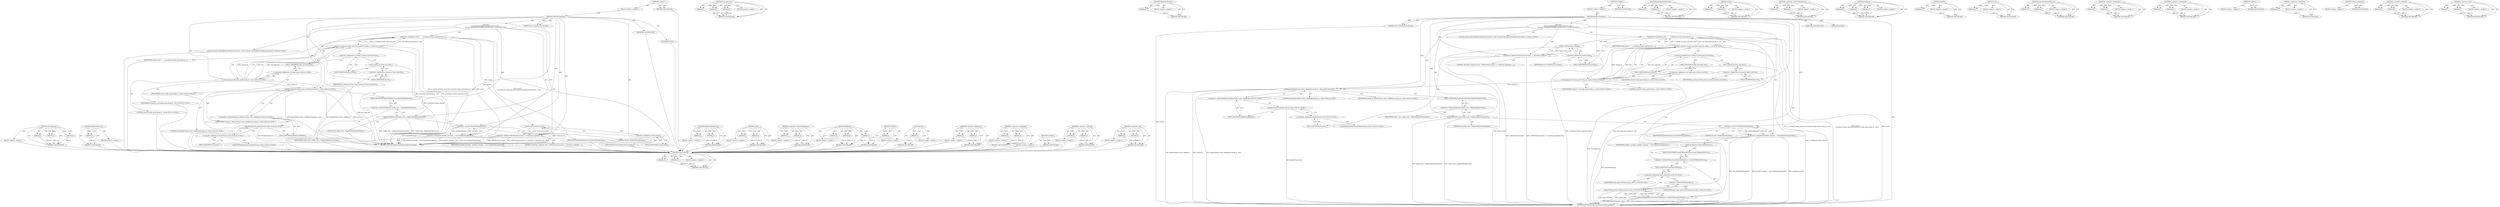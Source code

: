 digraph "&lt;operator&gt;.new" {
vulnerable_98 [label=<(METHOD,std.make_pair)>];
vulnerable_99 [label=<(PARAM,p1)>];
vulnerable_100 [label=<(PARAM,p2)>];
vulnerable_101 [label=<(PARAM,p3)>];
vulnerable_102 [label=<(BLOCK,&lt;empty&gt;,&lt;empty&gt;)>];
vulnerable_103 [label=<(METHOD_RETURN,ANY)>];
vulnerable_124 [label=<(METHOD,RenderThread.Get)>];
vulnerable_125 [label=<(PARAM,p1)>];
vulnerable_126 [label=<(BLOCK,&lt;empty&gt;,&lt;empty&gt;)>];
vulnerable_127 [label=<(METHOD_RETURN,ANY)>];
vulnerable_6 [label=<(METHOD,&lt;global&gt;)<SUB>1</SUB>>];
vulnerable_7 [label=<(BLOCK,&lt;empty&gt;,&lt;empty&gt;)<SUB>1</SUB>>];
vulnerable_8 [label=<(METHOD,RenderFrameImpl)<SUB>1</SUB>>];
vulnerable_9 [label=<(PARAM,const CreateParams&amp; params)<SUB>1</SUB>>];
vulnerable_10 [label="<(BLOCK,{
  std::pair&lt;RoutingIDFrameMap::iterator, bool...,{
  std::pair&lt;RoutingIDFrameMap::iterator, bool...)<SUB>40</SUB>>"];
vulnerable_11 [label="<(LOCAL,std.pair&lt;RoutingIDFrameMap.iterator,bool&gt; result: std.pair&lt;RoutingIDFrameMap.iterator,bool&gt;)<SUB>41</SUB>>"];
vulnerable_12 [label=<(&lt;operator&gt;.assignment,result =
      g_routing_id_frame_map.Get().ins...)<SUB>41</SUB>>];
vulnerable_13 [label=<(IDENTIFIER,result,result =
      g_routing_id_frame_map.Get().ins...)<SUB>41</SUB>>];
vulnerable_14 [label="<(insert,g_routing_id_frame_map.Get().insert(std::make_p...)<SUB>42</SUB>>"];
vulnerable_15 [label=<(&lt;operator&gt;.fieldAccess,g_routing_id_frame_map.Get().insert)<SUB>42</SUB>>];
vulnerable_16 [label=<(Get,g_routing_id_frame_map.Get())<SUB>42</SUB>>];
vulnerable_17 [label=<(&lt;operator&gt;.fieldAccess,g_routing_id_frame_map.Get)<SUB>42</SUB>>];
vulnerable_18 [label=<(IDENTIFIER,g_routing_id_frame_map,g_routing_id_frame_map.Get())<SUB>42</SUB>>];
vulnerable_19 [label=<(FIELD_IDENTIFIER,Get,Get)<SUB>42</SUB>>];
vulnerable_20 [label=<(FIELD_IDENTIFIER,insert,insert)<SUB>42</SUB>>];
vulnerable_21 [label="<(std.make_pair,std::make_pair(routing_id_, this))<SUB>42</SUB>>"];
vulnerable_22 [label="<(&lt;operator&gt;.fieldAccess,std::make_pair)<SUB>42</SUB>>"];
vulnerable_23 [label="<(IDENTIFIER,std,std::make_pair(routing_id_, this))<SUB>42</SUB>>"];
vulnerable_24 [label=<(FIELD_IDENTIFIER,make_pair,make_pair)<SUB>42</SUB>>];
vulnerable_25 [label="<(IDENTIFIER,routing_id_,std::make_pair(routing_id_, this))<SUB>42</SUB>>"];
vulnerable_26 [label="<(LITERAL,this,std::make_pair(routing_id_, this))<SUB>42</SUB>>"];
vulnerable_27 [label=<(&lt;operator&gt;.shiftLeft,CHECK(result.second) &lt;&lt; &quot;Inserting a duplicate ...)<SUB>43</SUB>>];
vulnerable_28 [label=<(CHECK,CHECK(result.second))<SUB>43</SUB>>];
vulnerable_29 [label=<(&lt;operator&gt;.fieldAccess,result.second)<SUB>43</SUB>>];
vulnerable_30 [label=<(IDENTIFIER,result,CHECK(result.second))<SUB>43</SUB>>];
vulnerable_31 [label=<(FIELD_IDENTIFIER,second,second)<SUB>43</SUB>>];
vulnerable_32 [label=<(LITERAL,&quot;Inserting a duplicate item.&quot;,CHECK(result.second) &lt;&lt; &quot;Inserting a duplicate ...)<SUB>43</SUB>>];
vulnerable_33 [label="<(AddRoute,RenderThread::Get()-&gt;AddRoute(routing_id_, this))<SUB>45</SUB>>"];
vulnerable_34 [label="<(&lt;operator&gt;.indirectFieldAccess,RenderThread::Get()-&gt;AddRoute)<SUB>45</SUB>>"];
vulnerable_35 [label="<(RenderThread.Get,RenderThread::Get())<SUB>45</SUB>>"];
vulnerable_36 [label="<(&lt;operator&gt;.fieldAccess,RenderThread::Get)<SUB>45</SUB>>"];
vulnerable_37 [label="<(IDENTIFIER,RenderThread,RenderThread::Get())<SUB>45</SUB>>"];
vulnerable_38 [label=<(FIELD_IDENTIFIER,Get,Get)<SUB>45</SUB>>];
vulnerable_39 [label=<(FIELD_IDENTIFIER,AddRoute,AddRoute)<SUB>45</SUB>>];
vulnerable_40 [label="<(IDENTIFIER,routing_id_,RenderThread::Get()-&gt;AddRoute(routing_id_, this))<SUB>45</SUB>>"];
vulnerable_41 [label="<(LITERAL,this,RenderThread::Get()-&gt;AddRoute(routing_id_, this))<SUB>45</SUB>>"];
vulnerable_42 [label=<(RegisterRenderFrame,render_view_-&gt;RegisterRenderFrame(this))<SUB>47</SUB>>];
vulnerable_43 [label=<(&lt;operator&gt;.indirectFieldAccess,render_view_-&gt;RegisterRenderFrame)<SUB>47</SUB>>];
vulnerable_44 [label=<(IDENTIFIER,render_view_,render_view_-&gt;RegisterRenderFrame(this))<SUB>47</SUB>>];
vulnerable_45 [label=<(FIELD_IDENTIFIER,RegisterRenderFrame,RegisterRenderFrame)<SUB>47</SUB>>];
vulnerable_46 [label=<(LITERAL,this,render_view_-&gt;RegisterRenderFrame(this))<SUB>47</SUB>>];
vulnerable_47 [label=<(&lt;operator&gt;.assignment,manifest_manager_ = new ManifestManager(this))<SUB>57</SUB>>];
vulnerable_48 [label=<(IDENTIFIER,manifest_manager_,manifest_manager_ = new ManifestManager(this))<SUB>57</SUB>>];
vulnerable_49 [label=<(&lt;operator&gt;.new,new ManifestManager(this))<SUB>57</SUB>>];
vulnerable_50 [label=<(IDENTIFIER,ManifestManager,new ManifestManager(this))<SUB>57</SUB>>];
vulnerable_51 [label=<(LITERAL,this,new ManifestManager(this))<SUB>57</SUB>>];
vulnerable_52 [label=<(MODIFIER,CONSTRUCTOR)>];
vulnerable_53 [label=<(MODIFIER,PUBLIC)>];
vulnerable_54 [label=<(METHOD_RETURN,RenderFrameImpl.RenderFrameImpl)<SUB>1</SUB>>];
vulnerable_56 [label=<(METHOD_RETURN,ANY)<SUB>1</SUB>>];
vulnerable_128 [label=<(METHOD,RegisterRenderFrame)>];
vulnerable_129 [label=<(PARAM,p1)>];
vulnerable_130 [label=<(PARAM,p2)>];
vulnerable_131 [label=<(BLOCK,&lt;empty&gt;,&lt;empty&gt;)>];
vulnerable_132 [label=<(METHOD_RETURN,ANY)>];
vulnerable_84 [label=<(METHOD,insert)>];
vulnerable_85 [label=<(PARAM,p1)>];
vulnerable_86 [label=<(PARAM,p2)>];
vulnerable_87 [label=<(BLOCK,&lt;empty&gt;,&lt;empty&gt;)>];
vulnerable_88 [label=<(METHOD_RETURN,ANY)>];
vulnerable_119 [label=<(METHOD,&lt;operator&gt;.indirectFieldAccess)>];
vulnerable_120 [label=<(PARAM,p1)>];
vulnerable_121 [label=<(PARAM,p2)>];
vulnerable_122 [label=<(BLOCK,&lt;empty&gt;,&lt;empty&gt;)>];
vulnerable_123 [label=<(METHOD_RETURN,ANY)>];
vulnerable_113 [label=<(METHOD,AddRoute)>];
vulnerable_114 [label=<(PARAM,p1)>];
vulnerable_115 [label=<(PARAM,p2)>];
vulnerable_116 [label=<(PARAM,p3)>];
vulnerable_117 [label=<(BLOCK,&lt;empty&gt;,&lt;empty&gt;)>];
vulnerable_118 [label=<(METHOD_RETURN,ANY)>];
vulnerable_109 [label=<(METHOD,CHECK)>];
vulnerable_110 [label=<(PARAM,p1)>];
vulnerable_111 [label=<(BLOCK,&lt;empty&gt;,&lt;empty&gt;)>];
vulnerable_112 [label=<(METHOD_RETURN,ANY)>];
vulnerable_94 [label=<(METHOD,Get)>];
vulnerable_95 [label=<(PARAM,p1)>];
vulnerable_96 [label=<(BLOCK,&lt;empty&gt;,&lt;empty&gt;)>];
vulnerable_97 [label=<(METHOD_RETURN,ANY)>];
vulnerable_89 [label=<(METHOD,&lt;operator&gt;.fieldAccess)>];
vulnerable_90 [label=<(PARAM,p1)>];
vulnerable_91 [label=<(PARAM,p2)>];
vulnerable_92 [label=<(BLOCK,&lt;empty&gt;,&lt;empty&gt;)>];
vulnerable_93 [label=<(METHOD_RETURN,ANY)>];
vulnerable_79 [label=<(METHOD,&lt;operator&gt;.assignment)>];
vulnerable_80 [label=<(PARAM,p1)>];
vulnerable_81 [label=<(PARAM,p2)>];
vulnerable_82 [label=<(BLOCK,&lt;empty&gt;,&lt;empty&gt;)>];
vulnerable_83 [label=<(METHOD_RETURN,ANY)>];
vulnerable_73 [label=<(METHOD,&lt;global&gt;)<SUB>1</SUB>>];
vulnerable_74 [label=<(BLOCK,&lt;empty&gt;,&lt;empty&gt;)>];
vulnerable_75 [label=<(METHOD_RETURN,ANY)>];
vulnerable_104 [label=<(METHOD,&lt;operator&gt;.shiftLeft)>];
vulnerable_105 [label=<(PARAM,p1)>];
vulnerable_106 [label=<(PARAM,p2)>];
vulnerable_107 [label=<(BLOCK,&lt;empty&gt;,&lt;empty&gt;)>];
vulnerable_108 [label=<(METHOD_RETURN,ANY)>];
vulnerable_133 [label=<(METHOD,&lt;operator&gt;.new)>];
vulnerable_134 [label=<(PARAM,p1)>];
vulnerable_135 [label=<(PARAM,p2)>];
vulnerable_136 [label=<(BLOCK,&lt;empty&gt;,&lt;empty&gt;)>];
vulnerable_137 [label=<(METHOD_RETURN,ANY)>];
fixed_156 [label=<(METHOD,mojo.GetProxy)>];
fixed_157 [label=<(PARAM,p1)>];
fixed_158 [label=<(PARAM,p2)>];
fixed_159 [label=<(BLOCK,&lt;empty&gt;,&lt;empty&gt;)>];
fixed_160 [label=<(METHOD_RETURN,ANY)>];
fixed_108 [label=<(METHOD,std.make_pair)>];
fixed_109 [label=<(PARAM,p1)>];
fixed_110 [label=<(PARAM,p2)>];
fixed_111 [label=<(PARAM,p3)>];
fixed_112 [label=<(BLOCK,&lt;empty&gt;,&lt;empty&gt;)>];
fixed_113 [label=<(METHOD_RETURN,ANY)>];
fixed_134 [label=<(METHOD,RenderThread.Get)>];
fixed_135 [label=<(PARAM,p1)>];
fixed_136 [label=<(BLOCK,&lt;empty&gt;,&lt;empty&gt;)>];
fixed_137 [label=<(METHOD_RETURN,ANY)>];
fixed_6 [label=<(METHOD,&lt;global&gt;)<SUB>1</SUB>>];
fixed_7 [label=<(BLOCK,&lt;empty&gt;,&lt;empty&gt;)<SUB>1</SUB>>];
fixed_8 [label=<(METHOD,RenderFrameImpl)<SUB>1</SUB>>];
fixed_9 [label=<(PARAM,const CreateParams&amp; params)<SUB>1</SUB>>];
fixed_10 [label="<(BLOCK,{
  std::pair&lt;RoutingIDFrameMap::iterator, bool...,{
  std::pair&lt;RoutingIDFrameMap::iterator, bool...)<SUB>40</SUB>>"];
fixed_11 [label="<(LOCAL,std.pair&lt;RoutingIDFrameMap.iterator,bool&gt; result: std.pair&lt;RoutingIDFrameMap.iterator,bool&gt;)<SUB>41</SUB>>"];
fixed_12 [label=<(&lt;operator&gt;.assignment,result =
      g_routing_id_frame_map.Get().ins...)<SUB>41</SUB>>];
fixed_13 [label=<(IDENTIFIER,result,result =
      g_routing_id_frame_map.Get().ins...)<SUB>41</SUB>>];
fixed_14 [label="<(insert,g_routing_id_frame_map.Get().insert(std::make_p...)<SUB>42</SUB>>"];
fixed_15 [label=<(&lt;operator&gt;.fieldAccess,g_routing_id_frame_map.Get().insert)<SUB>42</SUB>>];
fixed_16 [label=<(Get,g_routing_id_frame_map.Get())<SUB>42</SUB>>];
fixed_17 [label=<(&lt;operator&gt;.fieldAccess,g_routing_id_frame_map.Get)<SUB>42</SUB>>];
fixed_18 [label=<(IDENTIFIER,g_routing_id_frame_map,g_routing_id_frame_map.Get())<SUB>42</SUB>>];
fixed_19 [label=<(FIELD_IDENTIFIER,Get,Get)<SUB>42</SUB>>];
fixed_20 [label=<(FIELD_IDENTIFIER,insert,insert)<SUB>42</SUB>>];
fixed_21 [label="<(std.make_pair,std::make_pair(routing_id_, this))<SUB>42</SUB>>"];
fixed_22 [label="<(&lt;operator&gt;.fieldAccess,std::make_pair)<SUB>42</SUB>>"];
fixed_23 [label="<(IDENTIFIER,std,std::make_pair(routing_id_, this))<SUB>42</SUB>>"];
fixed_24 [label=<(FIELD_IDENTIFIER,make_pair,make_pair)<SUB>42</SUB>>];
fixed_25 [label="<(IDENTIFIER,routing_id_,std::make_pair(routing_id_, this))<SUB>42</SUB>>"];
fixed_26 [label="<(LITERAL,this,std::make_pair(routing_id_, this))<SUB>42</SUB>>"];
fixed_27 [label=<(&lt;operator&gt;.shiftLeft,CHECK(result.second) &lt;&lt; &quot;Inserting a duplicate ...)<SUB>43</SUB>>];
fixed_28 [label=<(CHECK,CHECK(result.second))<SUB>43</SUB>>];
fixed_29 [label=<(&lt;operator&gt;.fieldAccess,result.second)<SUB>43</SUB>>];
fixed_30 [label=<(IDENTIFIER,result,CHECK(result.second))<SUB>43</SUB>>];
fixed_31 [label=<(FIELD_IDENTIFIER,second,second)<SUB>43</SUB>>];
fixed_32 [label=<(LITERAL,&quot;Inserting a duplicate item.&quot;,CHECK(result.second) &lt;&lt; &quot;Inserting a duplicate ...)<SUB>43</SUB>>];
fixed_33 [label="<(AddRoute,RenderThread::Get()-&gt;AddRoute(routing_id_, this))<SUB>45</SUB>>"];
fixed_34 [label="<(&lt;operator&gt;.indirectFieldAccess,RenderThread::Get()-&gt;AddRoute)<SUB>45</SUB>>"];
fixed_35 [label="<(RenderThread.Get,RenderThread::Get())<SUB>45</SUB>>"];
fixed_36 [label="<(&lt;operator&gt;.fieldAccess,RenderThread::Get)<SUB>45</SUB>>"];
fixed_37 [label="<(IDENTIFIER,RenderThread,RenderThread::Get())<SUB>45</SUB>>"];
fixed_38 [label=<(FIELD_IDENTIFIER,Get,Get)<SUB>45</SUB>>];
fixed_39 [label=<(FIELD_IDENTIFIER,AddRoute,AddRoute)<SUB>45</SUB>>];
fixed_40 [label="<(IDENTIFIER,routing_id_,RenderThread::Get()-&gt;AddRoute(routing_id_, this))<SUB>45</SUB>>"];
fixed_41 [label="<(LITERAL,this,RenderThread::Get()-&gt;AddRoute(routing_id_, this))<SUB>45</SUB>>"];
fixed_42 [label=<(RegisterRenderFrame,render_view_-&gt;RegisterRenderFrame(this))<SUB>47</SUB>>];
fixed_43 [label=<(&lt;operator&gt;.indirectFieldAccess,render_view_-&gt;RegisterRenderFrame)<SUB>47</SUB>>];
fixed_44 [label=<(IDENTIFIER,render_view_,render_view_-&gt;RegisterRenderFrame(this))<SUB>47</SUB>>];
fixed_45 [label=<(FIELD_IDENTIFIER,RegisterRenderFrame,RegisterRenderFrame)<SUB>47</SUB>>];
fixed_46 [label=<(LITERAL,this,render_view_-&gt;RegisterRenderFrame(this))<SUB>47</SUB>>];
fixed_47 [label=<(&lt;operator&gt;.assignment,manifest_manager_ = new ManifestManager(this))<SUB>57</SUB>>];
fixed_48 [label=<(IDENTIFIER,manifest_manager_,manifest_manager_ = new ManifestManager(this))<SUB>57</SUB>>];
fixed_49 [label=<(&lt;operator&gt;.new,new ManifestManager(this))<SUB>57</SUB>>];
fixed_50 [label=<(IDENTIFIER,ManifestManager,new ManifestManager(this))<SUB>57</SUB>>];
fixed_51 [label=<(LITERAL,this,new ManifestManager(this))<SUB>57</SUB>>];
fixed_52 [label=<(ConnectToRemoteService,GetServiceRegistry()-&gt;ConnectToRemoteService(mo...)<SUB>59</SUB>>];
fixed_53 [label=<(&lt;operator&gt;.indirectFieldAccess,GetServiceRegistry()-&gt;ConnectToRemoteService)<SUB>59</SUB>>];
fixed_54 [label=<(GetServiceRegistry,GetServiceRegistry())<SUB>59</SUB>>];
fixed_55 [label=<(FIELD_IDENTIFIER,ConnectToRemoteService,ConnectToRemoteService)<SUB>59</SUB>>];
fixed_56 [label="<(mojo.GetProxy,mojo::GetProxy(&amp;mojo_shell_))<SUB>59</SUB>>"];
fixed_57 [label="<(&lt;operator&gt;.fieldAccess,mojo::GetProxy)<SUB>59</SUB>>"];
fixed_58 [label="<(IDENTIFIER,mojo,mojo::GetProxy(&amp;mojo_shell_))<SUB>59</SUB>>"];
fixed_59 [label=<(FIELD_IDENTIFIER,GetProxy,GetProxy)<SUB>59</SUB>>];
fixed_60 [label=<(&lt;operator&gt;.addressOf,&amp;mojo_shell_)<SUB>59</SUB>>];
fixed_61 [label="<(IDENTIFIER,mojo_shell_,mojo::GetProxy(&amp;mojo_shell_))<SUB>59</SUB>>"];
fixed_62 [label=<(MODIFIER,CONSTRUCTOR)>];
fixed_63 [label=<(MODIFIER,PUBLIC)>];
fixed_64 [label=<(METHOD_RETURN,RenderFrameImpl.RenderFrameImpl)<SUB>1</SUB>>];
fixed_66 [label=<(METHOD_RETURN,ANY)<SUB>1</SUB>>];
fixed_138 [label=<(METHOD,RegisterRenderFrame)>];
fixed_139 [label=<(PARAM,p1)>];
fixed_140 [label=<(PARAM,p2)>];
fixed_141 [label=<(BLOCK,&lt;empty&gt;,&lt;empty&gt;)>];
fixed_142 [label=<(METHOD_RETURN,ANY)>];
fixed_94 [label=<(METHOD,insert)>];
fixed_95 [label=<(PARAM,p1)>];
fixed_96 [label=<(PARAM,p2)>];
fixed_97 [label=<(BLOCK,&lt;empty&gt;,&lt;empty&gt;)>];
fixed_98 [label=<(METHOD_RETURN,ANY)>];
fixed_129 [label=<(METHOD,&lt;operator&gt;.indirectFieldAccess)>];
fixed_130 [label=<(PARAM,p1)>];
fixed_131 [label=<(PARAM,p2)>];
fixed_132 [label=<(BLOCK,&lt;empty&gt;,&lt;empty&gt;)>];
fixed_133 [label=<(METHOD_RETURN,ANY)>];
fixed_123 [label=<(METHOD,AddRoute)>];
fixed_124 [label=<(PARAM,p1)>];
fixed_125 [label=<(PARAM,p2)>];
fixed_126 [label=<(PARAM,p3)>];
fixed_127 [label=<(BLOCK,&lt;empty&gt;,&lt;empty&gt;)>];
fixed_128 [label=<(METHOD_RETURN,ANY)>];
fixed_119 [label=<(METHOD,CHECK)>];
fixed_120 [label=<(PARAM,p1)>];
fixed_121 [label=<(BLOCK,&lt;empty&gt;,&lt;empty&gt;)>];
fixed_122 [label=<(METHOD_RETURN,ANY)>];
fixed_104 [label=<(METHOD,Get)>];
fixed_105 [label=<(PARAM,p1)>];
fixed_106 [label=<(BLOCK,&lt;empty&gt;,&lt;empty&gt;)>];
fixed_107 [label=<(METHOD_RETURN,ANY)>];
fixed_148 [label=<(METHOD,ConnectToRemoteService)>];
fixed_149 [label=<(PARAM,p1)>];
fixed_150 [label=<(PARAM,p2)>];
fixed_151 [label=<(BLOCK,&lt;empty&gt;,&lt;empty&gt;)>];
fixed_152 [label=<(METHOD_RETURN,ANY)>];
fixed_99 [label=<(METHOD,&lt;operator&gt;.fieldAccess)>];
fixed_100 [label=<(PARAM,p1)>];
fixed_101 [label=<(PARAM,p2)>];
fixed_102 [label=<(BLOCK,&lt;empty&gt;,&lt;empty&gt;)>];
fixed_103 [label=<(METHOD_RETURN,ANY)>];
fixed_89 [label=<(METHOD,&lt;operator&gt;.assignment)>];
fixed_90 [label=<(PARAM,p1)>];
fixed_91 [label=<(PARAM,p2)>];
fixed_92 [label=<(BLOCK,&lt;empty&gt;,&lt;empty&gt;)>];
fixed_93 [label=<(METHOD_RETURN,ANY)>];
fixed_83 [label=<(METHOD,&lt;global&gt;)<SUB>1</SUB>>];
fixed_84 [label=<(BLOCK,&lt;empty&gt;,&lt;empty&gt;)>];
fixed_85 [label=<(METHOD_RETURN,ANY)>];
fixed_161 [label=<(METHOD,&lt;operator&gt;.addressOf)>];
fixed_162 [label=<(PARAM,p1)>];
fixed_163 [label=<(BLOCK,&lt;empty&gt;,&lt;empty&gt;)>];
fixed_164 [label=<(METHOD_RETURN,ANY)>];
fixed_153 [label=<(METHOD,GetServiceRegistry)>];
fixed_154 [label=<(BLOCK,&lt;empty&gt;,&lt;empty&gt;)>];
fixed_155 [label=<(METHOD_RETURN,ANY)>];
fixed_114 [label=<(METHOD,&lt;operator&gt;.shiftLeft)>];
fixed_115 [label=<(PARAM,p1)>];
fixed_116 [label=<(PARAM,p2)>];
fixed_117 [label=<(BLOCK,&lt;empty&gt;,&lt;empty&gt;)>];
fixed_118 [label=<(METHOD_RETURN,ANY)>];
fixed_143 [label=<(METHOD,&lt;operator&gt;.new)>];
fixed_144 [label=<(PARAM,p1)>];
fixed_145 [label=<(PARAM,p2)>];
fixed_146 [label=<(BLOCK,&lt;empty&gt;,&lt;empty&gt;)>];
fixed_147 [label=<(METHOD_RETURN,ANY)>];
vulnerable_98 -> vulnerable_99  [key=0, label="AST: "];
vulnerable_98 -> vulnerable_99  [key=1, label="DDG: "];
vulnerable_98 -> vulnerable_102  [key=0, label="AST: "];
vulnerable_98 -> vulnerable_100  [key=0, label="AST: "];
vulnerable_98 -> vulnerable_100  [key=1, label="DDG: "];
vulnerable_98 -> vulnerable_103  [key=0, label="AST: "];
vulnerable_98 -> vulnerable_103  [key=1, label="CFG: "];
vulnerable_98 -> vulnerable_101  [key=0, label="AST: "];
vulnerable_98 -> vulnerable_101  [key=1, label="DDG: "];
vulnerable_99 -> vulnerable_103  [key=0, label="DDG: p1"];
vulnerable_100 -> vulnerable_103  [key=0, label="DDG: p2"];
vulnerable_101 -> vulnerable_103  [key=0, label="DDG: p3"];
vulnerable_102 -> fixed_156  [key=0];
vulnerable_103 -> fixed_156  [key=0];
vulnerable_124 -> vulnerable_125  [key=0, label="AST: "];
vulnerable_124 -> vulnerable_125  [key=1, label="DDG: "];
vulnerable_124 -> vulnerable_126  [key=0, label="AST: "];
vulnerable_124 -> vulnerable_127  [key=0, label="AST: "];
vulnerable_124 -> vulnerable_127  [key=1, label="CFG: "];
vulnerable_125 -> vulnerable_127  [key=0, label="DDG: p1"];
vulnerable_126 -> fixed_156  [key=0];
vulnerable_127 -> fixed_156  [key=0];
vulnerable_6 -> vulnerable_7  [key=0, label="AST: "];
vulnerable_6 -> vulnerable_56  [key=0, label="AST: "];
vulnerable_6 -> vulnerable_56  [key=1, label="CFG: "];
vulnerable_7 -> vulnerable_8  [key=0, label="AST: "];
vulnerable_8 -> vulnerable_9  [key=0, label="AST: "];
vulnerable_8 -> vulnerable_9  [key=1, label="DDG: "];
vulnerable_8 -> vulnerable_10  [key=0, label="AST: "];
vulnerable_8 -> vulnerable_52  [key=0, label="AST: "];
vulnerable_8 -> vulnerable_53  [key=0, label="AST: "];
vulnerable_8 -> vulnerable_54  [key=0, label="AST: "];
vulnerable_8 -> vulnerable_19  [key=0, label="CFG: "];
vulnerable_8 -> vulnerable_27  [key=0, label="DDG: "];
vulnerable_8 -> vulnerable_33  [key=0, label="DDG: "];
vulnerable_8 -> vulnerable_42  [key=0, label="DDG: "];
vulnerable_8 -> vulnerable_49  [key=0, label="DDG: "];
vulnerable_8 -> vulnerable_21  [key=0, label="DDG: "];
vulnerable_9 -> vulnerable_54  [key=0, label="DDG: params"];
vulnerable_10 -> vulnerable_11  [key=0, label="AST: "];
vulnerable_10 -> vulnerable_12  [key=0, label="AST: "];
vulnerable_10 -> vulnerable_27  [key=0, label="AST: "];
vulnerable_10 -> vulnerable_33  [key=0, label="AST: "];
vulnerable_10 -> vulnerable_42  [key=0, label="AST: "];
vulnerable_10 -> vulnerable_47  [key=0, label="AST: "];
vulnerable_11 -> fixed_156  [key=0];
vulnerable_12 -> vulnerable_13  [key=0, label="AST: "];
vulnerable_12 -> vulnerable_14  [key=0, label="AST: "];
vulnerable_12 -> vulnerable_31  [key=0, label="CFG: "];
vulnerable_12 -> vulnerable_54  [key=0, label="DDG: result"];
vulnerable_12 -> vulnerable_54  [key=1, label="DDG: g_routing_id_frame_map.Get().insert(std::make_pair(routing_id_, this))"];
vulnerable_12 -> vulnerable_54  [key=2, label="DDG: result =
      g_routing_id_frame_map.Get().insert(std::make_pair(routing_id_, this))"];
vulnerable_12 -> vulnerable_28  [key=0, label="DDG: result"];
vulnerable_13 -> fixed_156  [key=0];
vulnerable_14 -> vulnerable_15  [key=0, label="AST: "];
vulnerable_14 -> vulnerable_21  [key=0, label="AST: "];
vulnerable_14 -> vulnerable_12  [key=0, label="CFG: "];
vulnerable_14 -> vulnerable_12  [key=1, label="DDG: g_routing_id_frame_map.Get().insert"];
vulnerable_14 -> vulnerable_12  [key=2, label="DDG: std::make_pair(routing_id_, this)"];
vulnerable_14 -> vulnerable_54  [key=0, label="DDG: g_routing_id_frame_map.Get().insert"];
vulnerable_14 -> vulnerable_54  [key=1, label="DDG: std::make_pair(routing_id_, this)"];
vulnerable_15 -> vulnerable_16  [key=0, label="AST: "];
vulnerable_15 -> vulnerable_20  [key=0, label="AST: "];
vulnerable_15 -> vulnerable_24  [key=0, label="CFG: "];
vulnerable_16 -> vulnerable_17  [key=0, label="AST: "];
vulnerable_16 -> vulnerable_20  [key=0, label="CFG: "];
vulnerable_16 -> vulnerable_54  [key=0, label="DDG: g_routing_id_frame_map.Get"];
vulnerable_17 -> vulnerable_18  [key=0, label="AST: "];
vulnerable_17 -> vulnerable_19  [key=0, label="AST: "];
vulnerable_17 -> vulnerable_16  [key=0, label="CFG: "];
vulnerable_18 -> fixed_156  [key=0];
vulnerable_19 -> vulnerable_17  [key=0, label="CFG: "];
vulnerable_20 -> vulnerable_15  [key=0, label="CFG: "];
vulnerable_21 -> vulnerable_22  [key=0, label="AST: "];
vulnerable_21 -> vulnerable_25  [key=0, label="AST: "];
vulnerable_21 -> vulnerable_26  [key=0, label="AST: "];
vulnerable_21 -> vulnerable_14  [key=0, label="CFG: "];
vulnerable_21 -> vulnerable_14  [key=1, label="DDG: std::make_pair"];
vulnerable_21 -> vulnerable_14  [key=2, label="DDG: routing_id_"];
vulnerable_21 -> vulnerable_14  [key=3, label="DDG: this"];
vulnerable_21 -> vulnerable_54  [key=0, label="DDG: std::make_pair"];
vulnerable_21 -> vulnerable_33  [key=0, label="DDG: routing_id_"];
vulnerable_22 -> vulnerable_23  [key=0, label="AST: "];
vulnerable_22 -> vulnerable_24  [key=0, label="AST: "];
vulnerable_22 -> vulnerable_21  [key=0, label="CFG: "];
vulnerable_23 -> fixed_156  [key=0];
vulnerable_24 -> vulnerable_22  [key=0, label="CFG: "];
vulnerable_25 -> fixed_156  [key=0];
vulnerable_26 -> fixed_156  [key=0];
vulnerable_27 -> vulnerable_28  [key=0, label="AST: "];
vulnerable_27 -> vulnerable_32  [key=0, label="AST: "];
vulnerable_27 -> vulnerable_38  [key=0, label="CFG: "];
vulnerable_27 -> vulnerable_54  [key=0, label="DDG: CHECK(result.second)"];
vulnerable_27 -> vulnerable_54  [key=1, label="DDG: CHECK(result.second) &lt;&lt; &quot;Inserting a duplicate item.&quot;"];
vulnerable_28 -> vulnerable_29  [key=0, label="AST: "];
vulnerable_28 -> vulnerable_27  [key=0, label="CFG: "];
vulnerable_28 -> vulnerable_27  [key=1, label="DDG: result.second"];
vulnerable_28 -> vulnerable_54  [key=0, label="DDG: result.second"];
vulnerable_29 -> vulnerable_30  [key=0, label="AST: "];
vulnerable_29 -> vulnerable_31  [key=0, label="AST: "];
vulnerable_29 -> vulnerable_28  [key=0, label="CFG: "];
vulnerable_30 -> fixed_156  [key=0];
vulnerable_31 -> vulnerable_29  [key=0, label="CFG: "];
vulnerable_32 -> fixed_156  [key=0];
vulnerable_33 -> vulnerable_34  [key=0, label="AST: "];
vulnerable_33 -> vulnerable_40  [key=0, label="AST: "];
vulnerable_33 -> vulnerable_41  [key=0, label="AST: "];
vulnerable_33 -> vulnerable_45  [key=0, label="CFG: "];
vulnerable_33 -> vulnerable_54  [key=0, label="DDG: RenderThread::Get()-&gt;AddRoute"];
vulnerable_33 -> vulnerable_54  [key=1, label="DDG: routing_id_"];
vulnerable_33 -> vulnerable_54  [key=2, label="DDG: RenderThread::Get()-&gt;AddRoute(routing_id_, this)"];
vulnerable_34 -> vulnerable_35  [key=0, label="AST: "];
vulnerable_34 -> vulnerable_39  [key=0, label="AST: "];
vulnerable_34 -> vulnerable_33  [key=0, label="CFG: "];
vulnerable_35 -> vulnerable_36  [key=0, label="AST: "];
vulnerable_35 -> vulnerable_39  [key=0, label="CFG: "];
vulnerable_35 -> vulnerable_54  [key=0, label="DDG: RenderThread::Get"];
vulnerable_36 -> vulnerable_37  [key=0, label="AST: "];
vulnerable_36 -> vulnerable_38  [key=0, label="AST: "];
vulnerable_36 -> vulnerable_35  [key=0, label="CFG: "];
vulnerable_37 -> fixed_156  [key=0];
vulnerable_38 -> vulnerable_36  [key=0, label="CFG: "];
vulnerable_39 -> vulnerable_34  [key=0, label="CFG: "];
vulnerable_40 -> fixed_156  [key=0];
vulnerable_41 -> fixed_156  [key=0];
vulnerable_42 -> vulnerable_43  [key=0, label="AST: "];
vulnerable_42 -> vulnerable_46  [key=0, label="AST: "];
vulnerable_42 -> vulnerable_49  [key=0, label="CFG: "];
vulnerable_42 -> vulnerable_54  [key=0, label="DDG: render_view_-&gt;RegisterRenderFrame"];
vulnerable_42 -> vulnerable_54  [key=1, label="DDG: render_view_-&gt;RegisterRenderFrame(this)"];
vulnerable_43 -> vulnerable_44  [key=0, label="AST: "];
vulnerable_43 -> vulnerable_45  [key=0, label="AST: "];
vulnerable_43 -> vulnerable_42  [key=0, label="CFG: "];
vulnerable_44 -> fixed_156  [key=0];
vulnerable_45 -> vulnerable_43  [key=0, label="CFG: "];
vulnerable_46 -> fixed_156  [key=0];
vulnerable_47 -> vulnerable_48  [key=0, label="AST: "];
vulnerable_47 -> vulnerable_49  [key=0, label="AST: "];
vulnerable_47 -> vulnerable_54  [key=0, label="CFG: "];
vulnerable_47 -> vulnerable_54  [key=1, label="DDG: new ManifestManager(this)"];
vulnerable_47 -> vulnerable_54  [key=2, label="DDG: manifest_manager_ = new ManifestManager(this)"];
vulnerable_47 -> vulnerable_54  [key=3, label="DDG: manifest_manager_"];
vulnerable_48 -> fixed_156  [key=0];
vulnerable_49 -> vulnerable_50  [key=0, label="AST: "];
vulnerable_49 -> vulnerable_51  [key=0, label="AST: "];
vulnerable_49 -> vulnerable_47  [key=0, label="CFG: "];
vulnerable_49 -> vulnerable_47  [key=1, label="DDG: ManifestManager"];
vulnerable_49 -> vulnerable_47  [key=2, label="DDG: this"];
vulnerable_49 -> vulnerable_54  [key=0, label="DDG: ManifestManager"];
vulnerable_50 -> fixed_156  [key=0];
vulnerable_51 -> fixed_156  [key=0];
vulnerable_52 -> fixed_156  [key=0];
vulnerable_53 -> fixed_156  [key=0];
vulnerable_54 -> fixed_156  [key=0];
vulnerable_56 -> fixed_156  [key=0];
vulnerable_128 -> vulnerable_129  [key=0, label="AST: "];
vulnerable_128 -> vulnerable_129  [key=1, label="DDG: "];
vulnerable_128 -> vulnerable_131  [key=0, label="AST: "];
vulnerable_128 -> vulnerable_130  [key=0, label="AST: "];
vulnerable_128 -> vulnerable_130  [key=1, label="DDG: "];
vulnerable_128 -> vulnerable_132  [key=0, label="AST: "];
vulnerable_128 -> vulnerable_132  [key=1, label="CFG: "];
vulnerable_129 -> vulnerable_132  [key=0, label="DDG: p1"];
vulnerable_130 -> vulnerable_132  [key=0, label="DDG: p2"];
vulnerable_131 -> fixed_156  [key=0];
vulnerable_132 -> fixed_156  [key=0];
vulnerable_84 -> vulnerable_85  [key=0, label="AST: "];
vulnerable_84 -> vulnerable_85  [key=1, label="DDG: "];
vulnerable_84 -> vulnerable_87  [key=0, label="AST: "];
vulnerable_84 -> vulnerable_86  [key=0, label="AST: "];
vulnerable_84 -> vulnerable_86  [key=1, label="DDG: "];
vulnerable_84 -> vulnerable_88  [key=0, label="AST: "];
vulnerable_84 -> vulnerable_88  [key=1, label="CFG: "];
vulnerable_85 -> vulnerable_88  [key=0, label="DDG: p1"];
vulnerable_86 -> vulnerable_88  [key=0, label="DDG: p2"];
vulnerable_87 -> fixed_156  [key=0];
vulnerable_88 -> fixed_156  [key=0];
vulnerable_119 -> vulnerable_120  [key=0, label="AST: "];
vulnerable_119 -> vulnerable_120  [key=1, label="DDG: "];
vulnerable_119 -> vulnerable_122  [key=0, label="AST: "];
vulnerable_119 -> vulnerable_121  [key=0, label="AST: "];
vulnerable_119 -> vulnerable_121  [key=1, label="DDG: "];
vulnerable_119 -> vulnerable_123  [key=0, label="AST: "];
vulnerable_119 -> vulnerable_123  [key=1, label="CFG: "];
vulnerable_120 -> vulnerable_123  [key=0, label="DDG: p1"];
vulnerable_121 -> vulnerable_123  [key=0, label="DDG: p2"];
vulnerable_122 -> fixed_156  [key=0];
vulnerable_123 -> fixed_156  [key=0];
vulnerable_113 -> vulnerable_114  [key=0, label="AST: "];
vulnerable_113 -> vulnerable_114  [key=1, label="DDG: "];
vulnerable_113 -> vulnerable_117  [key=0, label="AST: "];
vulnerable_113 -> vulnerable_115  [key=0, label="AST: "];
vulnerable_113 -> vulnerable_115  [key=1, label="DDG: "];
vulnerable_113 -> vulnerable_118  [key=0, label="AST: "];
vulnerable_113 -> vulnerable_118  [key=1, label="CFG: "];
vulnerable_113 -> vulnerable_116  [key=0, label="AST: "];
vulnerable_113 -> vulnerable_116  [key=1, label="DDG: "];
vulnerable_114 -> vulnerable_118  [key=0, label="DDG: p1"];
vulnerable_115 -> vulnerable_118  [key=0, label="DDG: p2"];
vulnerable_116 -> vulnerable_118  [key=0, label="DDG: p3"];
vulnerable_117 -> fixed_156  [key=0];
vulnerable_118 -> fixed_156  [key=0];
vulnerable_109 -> vulnerable_110  [key=0, label="AST: "];
vulnerable_109 -> vulnerable_110  [key=1, label="DDG: "];
vulnerable_109 -> vulnerable_111  [key=0, label="AST: "];
vulnerable_109 -> vulnerable_112  [key=0, label="AST: "];
vulnerable_109 -> vulnerable_112  [key=1, label="CFG: "];
vulnerable_110 -> vulnerable_112  [key=0, label="DDG: p1"];
vulnerable_111 -> fixed_156  [key=0];
vulnerable_112 -> fixed_156  [key=0];
vulnerable_94 -> vulnerable_95  [key=0, label="AST: "];
vulnerable_94 -> vulnerable_95  [key=1, label="DDG: "];
vulnerable_94 -> vulnerable_96  [key=0, label="AST: "];
vulnerable_94 -> vulnerable_97  [key=0, label="AST: "];
vulnerable_94 -> vulnerable_97  [key=1, label="CFG: "];
vulnerable_95 -> vulnerable_97  [key=0, label="DDG: p1"];
vulnerable_96 -> fixed_156  [key=0];
vulnerable_97 -> fixed_156  [key=0];
vulnerable_89 -> vulnerable_90  [key=0, label="AST: "];
vulnerable_89 -> vulnerable_90  [key=1, label="DDG: "];
vulnerable_89 -> vulnerable_92  [key=0, label="AST: "];
vulnerable_89 -> vulnerable_91  [key=0, label="AST: "];
vulnerable_89 -> vulnerable_91  [key=1, label="DDG: "];
vulnerable_89 -> vulnerable_93  [key=0, label="AST: "];
vulnerable_89 -> vulnerable_93  [key=1, label="CFG: "];
vulnerable_90 -> vulnerable_93  [key=0, label="DDG: p1"];
vulnerable_91 -> vulnerable_93  [key=0, label="DDG: p2"];
vulnerable_92 -> fixed_156  [key=0];
vulnerable_93 -> fixed_156  [key=0];
vulnerable_79 -> vulnerable_80  [key=0, label="AST: "];
vulnerable_79 -> vulnerable_80  [key=1, label="DDG: "];
vulnerable_79 -> vulnerable_82  [key=0, label="AST: "];
vulnerable_79 -> vulnerable_81  [key=0, label="AST: "];
vulnerable_79 -> vulnerable_81  [key=1, label="DDG: "];
vulnerable_79 -> vulnerable_83  [key=0, label="AST: "];
vulnerable_79 -> vulnerable_83  [key=1, label="CFG: "];
vulnerable_80 -> vulnerable_83  [key=0, label="DDG: p1"];
vulnerable_81 -> vulnerable_83  [key=0, label="DDG: p2"];
vulnerable_82 -> fixed_156  [key=0];
vulnerable_83 -> fixed_156  [key=0];
vulnerable_73 -> vulnerable_74  [key=0, label="AST: "];
vulnerable_73 -> vulnerable_75  [key=0, label="AST: "];
vulnerable_73 -> vulnerable_75  [key=1, label="CFG: "];
vulnerable_74 -> fixed_156  [key=0];
vulnerable_75 -> fixed_156  [key=0];
vulnerable_104 -> vulnerable_105  [key=0, label="AST: "];
vulnerable_104 -> vulnerable_105  [key=1, label="DDG: "];
vulnerable_104 -> vulnerable_107  [key=0, label="AST: "];
vulnerable_104 -> vulnerable_106  [key=0, label="AST: "];
vulnerable_104 -> vulnerable_106  [key=1, label="DDG: "];
vulnerable_104 -> vulnerable_108  [key=0, label="AST: "];
vulnerable_104 -> vulnerable_108  [key=1, label="CFG: "];
vulnerable_105 -> vulnerable_108  [key=0, label="DDG: p1"];
vulnerable_106 -> vulnerable_108  [key=0, label="DDG: p2"];
vulnerable_107 -> fixed_156  [key=0];
vulnerable_108 -> fixed_156  [key=0];
vulnerable_133 -> vulnerable_134  [key=0, label="AST: "];
vulnerable_133 -> vulnerable_134  [key=1, label="DDG: "];
vulnerable_133 -> vulnerable_136  [key=0, label="AST: "];
vulnerable_133 -> vulnerable_135  [key=0, label="AST: "];
vulnerable_133 -> vulnerable_135  [key=1, label="DDG: "];
vulnerable_133 -> vulnerable_137  [key=0, label="AST: "];
vulnerable_133 -> vulnerable_137  [key=1, label="CFG: "];
vulnerable_134 -> vulnerable_137  [key=0, label="DDG: p1"];
vulnerable_135 -> vulnerable_137  [key=0, label="DDG: p2"];
vulnerable_136 -> fixed_156  [key=0];
vulnerable_137 -> fixed_156  [key=0];
fixed_156 -> fixed_157  [key=0, label="AST: "];
fixed_156 -> fixed_157  [key=1, label="DDG: "];
fixed_156 -> fixed_159  [key=0, label="AST: "];
fixed_156 -> fixed_158  [key=0, label="AST: "];
fixed_156 -> fixed_158  [key=1, label="DDG: "];
fixed_156 -> fixed_160  [key=0, label="AST: "];
fixed_156 -> fixed_160  [key=1, label="CFG: "];
fixed_157 -> fixed_160  [key=0, label="DDG: p1"];
fixed_158 -> fixed_160  [key=0, label="DDG: p2"];
fixed_108 -> fixed_109  [key=0, label="AST: "];
fixed_108 -> fixed_109  [key=1, label="DDG: "];
fixed_108 -> fixed_112  [key=0, label="AST: "];
fixed_108 -> fixed_110  [key=0, label="AST: "];
fixed_108 -> fixed_110  [key=1, label="DDG: "];
fixed_108 -> fixed_113  [key=0, label="AST: "];
fixed_108 -> fixed_113  [key=1, label="CFG: "];
fixed_108 -> fixed_111  [key=0, label="AST: "];
fixed_108 -> fixed_111  [key=1, label="DDG: "];
fixed_109 -> fixed_113  [key=0, label="DDG: p1"];
fixed_110 -> fixed_113  [key=0, label="DDG: p2"];
fixed_111 -> fixed_113  [key=0, label="DDG: p3"];
fixed_134 -> fixed_135  [key=0, label="AST: "];
fixed_134 -> fixed_135  [key=1, label="DDG: "];
fixed_134 -> fixed_136  [key=0, label="AST: "];
fixed_134 -> fixed_137  [key=0, label="AST: "];
fixed_134 -> fixed_137  [key=1, label="CFG: "];
fixed_135 -> fixed_137  [key=0, label="DDG: p1"];
fixed_6 -> fixed_7  [key=0, label="AST: "];
fixed_6 -> fixed_66  [key=0, label="AST: "];
fixed_6 -> fixed_66  [key=1, label="CFG: "];
fixed_7 -> fixed_8  [key=0, label="AST: "];
fixed_8 -> fixed_9  [key=0, label="AST: "];
fixed_8 -> fixed_9  [key=1, label="DDG: "];
fixed_8 -> fixed_10  [key=0, label="AST: "];
fixed_8 -> fixed_62  [key=0, label="AST: "];
fixed_8 -> fixed_63  [key=0, label="AST: "];
fixed_8 -> fixed_64  [key=0, label="AST: "];
fixed_8 -> fixed_19  [key=0, label="CFG: "];
fixed_8 -> fixed_27  [key=0, label="DDG: "];
fixed_8 -> fixed_33  [key=0, label="DDG: "];
fixed_8 -> fixed_42  [key=0, label="DDG: "];
fixed_8 -> fixed_49  [key=0, label="DDG: "];
fixed_8 -> fixed_56  [key=0, label="DDG: "];
fixed_8 -> fixed_21  [key=0, label="DDG: "];
fixed_9 -> fixed_64  [key=0, label="DDG: params"];
fixed_10 -> fixed_11  [key=0, label="AST: "];
fixed_10 -> fixed_12  [key=0, label="AST: "];
fixed_10 -> fixed_27  [key=0, label="AST: "];
fixed_10 -> fixed_33  [key=0, label="AST: "];
fixed_10 -> fixed_42  [key=0, label="AST: "];
fixed_10 -> fixed_47  [key=0, label="AST: "];
fixed_10 -> fixed_52  [key=0, label="AST: "];
fixed_12 -> fixed_13  [key=0, label="AST: "];
fixed_12 -> fixed_14  [key=0, label="AST: "];
fixed_12 -> fixed_31  [key=0, label="CFG: "];
fixed_12 -> fixed_64  [key=0, label="DDG: result"];
fixed_12 -> fixed_64  [key=1, label="DDG: g_routing_id_frame_map.Get().insert(std::make_pair(routing_id_, this))"];
fixed_12 -> fixed_64  [key=2, label="DDG: result =
      g_routing_id_frame_map.Get().insert(std::make_pair(routing_id_, this))"];
fixed_12 -> fixed_28  [key=0, label="DDG: result"];
fixed_14 -> fixed_15  [key=0, label="AST: "];
fixed_14 -> fixed_21  [key=0, label="AST: "];
fixed_14 -> fixed_12  [key=0, label="CFG: "];
fixed_14 -> fixed_12  [key=1, label="DDG: g_routing_id_frame_map.Get().insert"];
fixed_14 -> fixed_12  [key=2, label="DDG: std::make_pair(routing_id_, this)"];
fixed_14 -> fixed_64  [key=0, label="DDG: g_routing_id_frame_map.Get().insert"];
fixed_14 -> fixed_64  [key=1, label="DDG: std::make_pair(routing_id_, this)"];
fixed_15 -> fixed_16  [key=0, label="AST: "];
fixed_15 -> fixed_20  [key=0, label="AST: "];
fixed_15 -> fixed_24  [key=0, label="CFG: "];
fixed_16 -> fixed_17  [key=0, label="AST: "];
fixed_16 -> fixed_20  [key=0, label="CFG: "];
fixed_16 -> fixed_64  [key=0, label="DDG: g_routing_id_frame_map.Get"];
fixed_17 -> fixed_18  [key=0, label="AST: "];
fixed_17 -> fixed_19  [key=0, label="AST: "];
fixed_17 -> fixed_16  [key=0, label="CFG: "];
fixed_19 -> fixed_17  [key=0, label="CFG: "];
fixed_20 -> fixed_15  [key=0, label="CFG: "];
fixed_21 -> fixed_22  [key=0, label="AST: "];
fixed_21 -> fixed_25  [key=0, label="AST: "];
fixed_21 -> fixed_26  [key=0, label="AST: "];
fixed_21 -> fixed_14  [key=0, label="CFG: "];
fixed_21 -> fixed_14  [key=1, label="DDG: std::make_pair"];
fixed_21 -> fixed_14  [key=2, label="DDG: routing_id_"];
fixed_21 -> fixed_14  [key=3, label="DDG: this"];
fixed_21 -> fixed_64  [key=0, label="DDG: std::make_pair"];
fixed_21 -> fixed_33  [key=0, label="DDG: routing_id_"];
fixed_22 -> fixed_23  [key=0, label="AST: "];
fixed_22 -> fixed_24  [key=0, label="AST: "];
fixed_22 -> fixed_21  [key=0, label="CFG: "];
fixed_24 -> fixed_22  [key=0, label="CFG: "];
fixed_27 -> fixed_28  [key=0, label="AST: "];
fixed_27 -> fixed_32  [key=0, label="AST: "];
fixed_27 -> fixed_38  [key=0, label="CFG: "];
fixed_27 -> fixed_64  [key=0, label="DDG: CHECK(result.second)"];
fixed_27 -> fixed_64  [key=1, label="DDG: CHECK(result.second) &lt;&lt; &quot;Inserting a duplicate item.&quot;"];
fixed_28 -> fixed_29  [key=0, label="AST: "];
fixed_28 -> fixed_27  [key=0, label="CFG: "];
fixed_28 -> fixed_27  [key=1, label="DDG: result.second"];
fixed_28 -> fixed_64  [key=0, label="DDG: result.second"];
fixed_29 -> fixed_30  [key=0, label="AST: "];
fixed_29 -> fixed_31  [key=0, label="AST: "];
fixed_29 -> fixed_28  [key=0, label="CFG: "];
fixed_31 -> fixed_29  [key=0, label="CFG: "];
fixed_33 -> fixed_34  [key=0, label="AST: "];
fixed_33 -> fixed_40  [key=0, label="AST: "];
fixed_33 -> fixed_41  [key=0, label="AST: "];
fixed_33 -> fixed_45  [key=0, label="CFG: "];
fixed_33 -> fixed_64  [key=0, label="DDG: RenderThread::Get()-&gt;AddRoute"];
fixed_33 -> fixed_64  [key=1, label="DDG: routing_id_"];
fixed_33 -> fixed_64  [key=2, label="DDG: RenderThread::Get()-&gt;AddRoute(routing_id_, this)"];
fixed_34 -> fixed_35  [key=0, label="AST: "];
fixed_34 -> fixed_39  [key=0, label="AST: "];
fixed_34 -> fixed_33  [key=0, label="CFG: "];
fixed_35 -> fixed_36  [key=0, label="AST: "];
fixed_35 -> fixed_39  [key=0, label="CFG: "];
fixed_35 -> fixed_64  [key=0, label="DDG: RenderThread::Get"];
fixed_36 -> fixed_37  [key=0, label="AST: "];
fixed_36 -> fixed_38  [key=0, label="AST: "];
fixed_36 -> fixed_35  [key=0, label="CFG: "];
fixed_38 -> fixed_36  [key=0, label="CFG: "];
fixed_39 -> fixed_34  [key=0, label="CFG: "];
fixed_42 -> fixed_43  [key=0, label="AST: "];
fixed_42 -> fixed_46  [key=0, label="AST: "];
fixed_42 -> fixed_49  [key=0, label="CFG: "];
fixed_42 -> fixed_64  [key=0, label="DDG: render_view_-&gt;RegisterRenderFrame"];
fixed_42 -> fixed_64  [key=1, label="DDG: render_view_-&gt;RegisterRenderFrame(this)"];
fixed_43 -> fixed_44  [key=0, label="AST: "];
fixed_43 -> fixed_45  [key=0, label="AST: "];
fixed_43 -> fixed_42  [key=0, label="CFG: "];
fixed_45 -> fixed_43  [key=0, label="CFG: "];
fixed_47 -> fixed_48  [key=0, label="AST: "];
fixed_47 -> fixed_49  [key=0, label="AST: "];
fixed_47 -> fixed_54  [key=0, label="CFG: "];
fixed_47 -> fixed_64  [key=0, label="DDG: new ManifestManager(this)"];
fixed_47 -> fixed_64  [key=1, label="DDG: manifest_manager_ = new ManifestManager(this)"];
fixed_47 -> fixed_64  [key=2, label="DDG: manifest_manager_"];
fixed_49 -> fixed_50  [key=0, label="AST: "];
fixed_49 -> fixed_51  [key=0, label="AST: "];
fixed_49 -> fixed_47  [key=0, label="CFG: "];
fixed_49 -> fixed_47  [key=1, label="DDG: ManifestManager"];
fixed_49 -> fixed_47  [key=2, label="DDG: this"];
fixed_49 -> fixed_64  [key=0, label="DDG: ManifestManager"];
fixed_52 -> fixed_53  [key=0, label="AST: "];
fixed_52 -> fixed_56  [key=0, label="AST: "];
fixed_52 -> fixed_64  [key=0, label="CFG: "];
fixed_52 -> fixed_64  [key=1, label="DDG: GetServiceRegistry()-&gt;ConnectToRemoteService"];
fixed_52 -> fixed_64  [key=2, label="DDG: mojo::GetProxy(&amp;mojo_shell_)"];
fixed_52 -> fixed_64  [key=3, label="DDG: GetServiceRegistry()-&gt;ConnectToRemoteService(mojo::GetProxy(&amp;mojo_shell_))"];
fixed_53 -> fixed_54  [key=0, label="AST: "];
fixed_53 -> fixed_55  [key=0, label="AST: "];
fixed_53 -> fixed_59  [key=0, label="CFG: "];
fixed_54 -> fixed_55  [key=0, label="CFG: "];
fixed_55 -> fixed_53  [key=0, label="CFG: "];
fixed_56 -> fixed_57  [key=0, label="AST: "];
fixed_56 -> fixed_60  [key=0, label="AST: "];
fixed_56 -> fixed_52  [key=0, label="CFG: "];
fixed_56 -> fixed_52  [key=1, label="DDG: mojo::GetProxy"];
fixed_56 -> fixed_52  [key=2, label="DDG: &amp;mojo_shell_"];
fixed_56 -> fixed_64  [key=0, label="DDG: mojo::GetProxy"];
fixed_56 -> fixed_64  [key=1, label="DDG: &amp;mojo_shell_"];
fixed_57 -> fixed_58  [key=0, label="AST: "];
fixed_57 -> fixed_59  [key=0, label="AST: "];
fixed_57 -> fixed_60  [key=0, label="CFG: "];
fixed_59 -> fixed_57  [key=0, label="CFG: "];
fixed_60 -> fixed_61  [key=0, label="AST: "];
fixed_60 -> fixed_56  [key=0, label="CFG: "];
fixed_138 -> fixed_139  [key=0, label="AST: "];
fixed_138 -> fixed_139  [key=1, label="DDG: "];
fixed_138 -> fixed_141  [key=0, label="AST: "];
fixed_138 -> fixed_140  [key=0, label="AST: "];
fixed_138 -> fixed_140  [key=1, label="DDG: "];
fixed_138 -> fixed_142  [key=0, label="AST: "];
fixed_138 -> fixed_142  [key=1, label="CFG: "];
fixed_139 -> fixed_142  [key=0, label="DDG: p1"];
fixed_140 -> fixed_142  [key=0, label="DDG: p2"];
fixed_94 -> fixed_95  [key=0, label="AST: "];
fixed_94 -> fixed_95  [key=1, label="DDG: "];
fixed_94 -> fixed_97  [key=0, label="AST: "];
fixed_94 -> fixed_96  [key=0, label="AST: "];
fixed_94 -> fixed_96  [key=1, label="DDG: "];
fixed_94 -> fixed_98  [key=0, label="AST: "];
fixed_94 -> fixed_98  [key=1, label="CFG: "];
fixed_95 -> fixed_98  [key=0, label="DDG: p1"];
fixed_96 -> fixed_98  [key=0, label="DDG: p2"];
fixed_129 -> fixed_130  [key=0, label="AST: "];
fixed_129 -> fixed_130  [key=1, label="DDG: "];
fixed_129 -> fixed_132  [key=0, label="AST: "];
fixed_129 -> fixed_131  [key=0, label="AST: "];
fixed_129 -> fixed_131  [key=1, label="DDG: "];
fixed_129 -> fixed_133  [key=0, label="AST: "];
fixed_129 -> fixed_133  [key=1, label="CFG: "];
fixed_130 -> fixed_133  [key=0, label="DDG: p1"];
fixed_131 -> fixed_133  [key=0, label="DDG: p2"];
fixed_123 -> fixed_124  [key=0, label="AST: "];
fixed_123 -> fixed_124  [key=1, label="DDG: "];
fixed_123 -> fixed_127  [key=0, label="AST: "];
fixed_123 -> fixed_125  [key=0, label="AST: "];
fixed_123 -> fixed_125  [key=1, label="DDG: "];
fixed_123 -> fixed_128  [key=0, label="AST: "];
fixed_123 -> fixed_128  [key=1, label="CFG: "];
fixed_123 -> fixed_126  [key=0, label="AST: "];
fixed_123 -> fixed_126  [key=1, label="DDG: "];
fixed_124 -> fixed_128  [key=0, label="DDG: p1"];
fixed_125 -> fixed_128  [key=0, label="DDG: p2"];
fixed_126 -> fixed_128  [key=0, label="DDG: p3"];
fixed_119 -> fixed_120  [key=0, label="AST: "];
fixed_119 -> fixed_120  [key=1, label="DDG: "];
fixed_119 -> fixed_121  [key=0, label="AST: "];
fixed_119 -> fixed_122  [key=0, label="AST: "];
fixed_119 -> fixed_122  [key=1, label="CFG: "];
fixed_120 -> fixed_122  [key=0, label="DDG: p1"];
fixed_104 -> fixed_105  [key=0, label="AST: "];
fixed_104 -> fixed_105  [key=1, label="DDG: "];
fixed_104 -> fixed_106  [key=0, label="AST: "];
fixed_104 -> fixed_107  [key=0, label="AST: "];
fixed_104 -> fixed_107  [key=1, label="CFG: "];
fixed_105 -> fixed_107  [key=0, label="DDG: p1"];
fixed_148 -> fixed_149  [key=0, label="AST: "];
fixed_148 -> fixed_149  [key=1, label="DDG: "];
fixed_148 -> fixed_151  [key=0, label="AST: "];
fixed_148 -> fixed_150  [key=0, label="AST: "];
fixed_148 -> fixed_150  [key=1, label="DDG: "];
fixed_148 -> fixed_152  [key=0, label="AST: "];
fixed_148 -> fixed_152  [key=1, label="CFG: "];
fixed_149 -> fixed_152  [key=0, label="DDG: p1"];
fixed_150 -> fixed_152  [key=0, label="DDG: p2"];
fixed_99 -> fixed_100  [key=0, label="AST: "];
fixed_99 -> fixed_100  [key=1, label="DDG: "];
fixed_99 -> fixed_102  [key=0, label="AST: "];
fixed_99 -> fixed_101  [key=0, label="AST: "];
fixed_99 -> fixed_101  [key=1, label="DDG: "];
fixed_99 -> fixed_103  [key=0, label="AST: "];
fixed_99 -> fixed_103  [key=1, label="CFG: "];
fixed_100 -> fixed_103  [key=0, label="DDG: p1"];
fixed_101 -> fixed_103  [key=0, label="DDG: p2"];
fixed_89 -> fixed_90  [key=0, label="AST: "];
fixed_89 -> fixed_90  [key=1, label="DDG: "];
fixed_89 -> fixed_92  [key=0, label="AST: "];
fixed_89 -> fixed_91  [key=0, label="AST: "];
fixed_89 -> fixed_91  [key=1, label="DDG: "];
fixed_89 -> fixed_93  [key=0, label="AST: "];
fixed_89 -> fixed_93  [key=1, label="CFG: "];
fixed_90 -> fixed_93  [key=0, label="DDG: p1"];
fixed_91 -> fixed_93  [key=0, label="DDG: p2"];
fixed_83 -> fixed_84  [key=0, label="AST: "];
fixed_83 -> fixed_85  [key=0, label="AST: "];
fixed_83 -> fixed_85  [key=1, label="CFG: "];
fixed_161 -> fixed_162  [key=0, label="AST: "];
fixed_161 -> fixed_162  [key=1, label="DDG: "];
fixed_161 -> fixed_163  [key=0, label="AST: "];
fixed_161 -> fixed_164  [key=0, label="AST: "];
fixed_161 -> fixed_164  [key=1, label="CFG: "];
fixed_162 -> fixed_164  [key=0, label="DDG: p1"];
fixed_153 -> fixed_154  [key=0, label="AST: "];
fixed_153 -> fixed_155  [key=0, label="AST: "];
fixed_153 -> fixed_155  [key=1, label="CFG: "];
fixed_114 -> fixed_115  [key=0, label="AST: "];
fixed_114 -> fixed_115  [key=1, label="DDG: "];
fixed_114 -> fixed_117  [key=0, label="AST: "];
fixed_114 -> fixed_116  [key=0, label="AST: "];
fixed_114 -> fixed_116  [key=1, label="DDG: "];
fixed_114 -> fixed_118  [key=0, label="AST: "];
fixed_114 -> fixed_118  [key=1, label="CFG: "];
fixed_115 -> fixed_118  [key=0, label="DDG: p1"];
fixed_116 -> fixed_118  [key=0, label="DDG: p2"];
fixed_143 -> fixed_144  [key=0, label="AST: "];
fixed_143 -> fixed_144  [key=1, label="DDG: "];
fixed_143 -> fixed_146  [key=0, label="AST: "];
fixed_143 -> fixed_145  [key=0, label="AST: "];
fixed_143 -> fixed_145  [key=1, label="DDG: "];
fixed_143 -> fixed_147  [key=0, label="AST: "];
fixed_143 -> fixed_147  [key=1, label="CFG: "];
fixed_144 -> fixed_147  [key=0, label="DDG: p1"];
fixed_145 -> fixed_147  [key=0, label="DDG: p2"];
}
